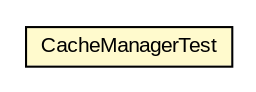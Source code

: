 #!/usr/local/bin/dot
#
# Class diagram 
# Generated by UMLGraph version R5_6-24-gf6e263 (http://www.umlgraph.org/)
#

digraph G {
	edge [fontname="arial",fontsize=10,labelfontname="arial",labelfontsize=10];
	node [fontname="arial",fontsize=10,shape=plaintext];
	nodesep=0.25;
	ranksep=0.5;
	// org.osmdroid.tileprovider.cachemanager.CacheManagerTest
	c60441 [label=<<table title="org.osmdroid.tileprovider.cachemanager.CacheManagerTest" border="0" cellborder="1" cellspacing="0" cellpadding="2" port="p" bgcolor="lemonChiffon" href="./CacheManagerTest.html">
		<tr><td><table border="0" cellspacing="0" cellpadding="1">
<tr><td align="center" balign="center"> CacheManagerTest </td></tr>
		</table></td></tr>
		</table>>, URL="./CacheManagerTest.html", fontname="arial", fontcolor="black", fontsize=10.0];
}

